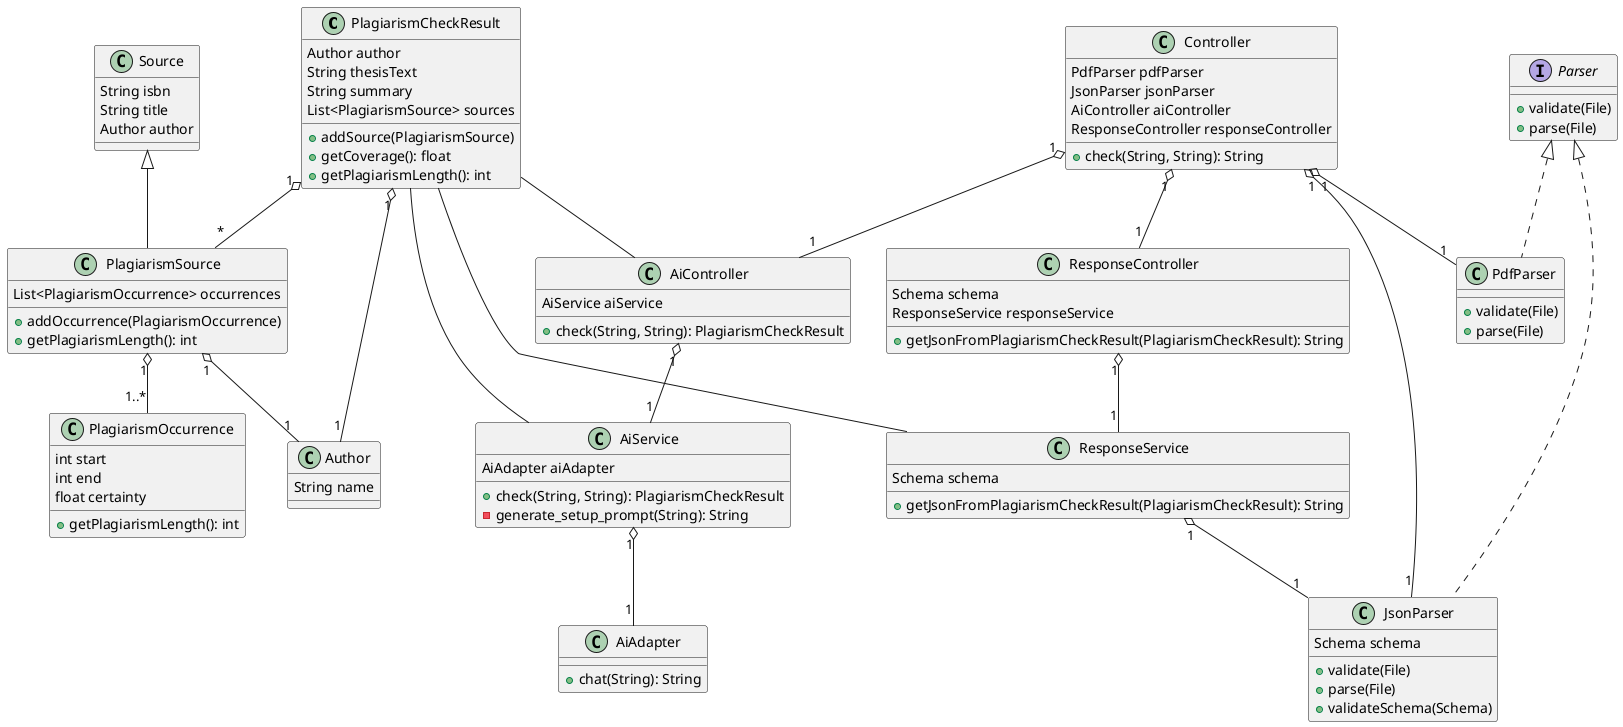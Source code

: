 @startuml Klassendiagramm
class PlagiarismCheckResult {
    Author author
    String thesisText
    String summary
    List<PlagiarismSource> sources
    +addSource(PlagiarismSource)
    +getCoverage(): float
    +getPlagiarismLength(): int
}

class PlagiarismSource extends Source {
    List<PlagiarismOccurrence> occurrences
    +addOccurrence(PlagiarismOccurrence)
    +getPlagiarismLength(): int
}

class PlagiarismOccurrence {
    int start
    int end
    float certainty
    +getPlagiarismLength(): int
}

class Author {
    String name
}

class Source {
    String isbn
    String title
    Author author
}

interface Parser {
    +validate(File)
    +parse(File)
}

class PdfParser implements Parser {
    +validate(File)
    +parse(File)
}

class JsonParser implements Parser {
    Schema schema
    +validate(File)
    +parse(File)
    +validateSchema(Schema)
}

class Controller {
    PdfParser pdfParser
    JsonParser jsonParser
    AiController aiController
    ResponseController responseController
    +check(String, String): String
}

class AiController {
    AiService aiService
    +check(String, String): PlagiarismCheckResult
}

class AiService {
    AiAdapter aiAdapter
    +check(String, String): PlagiarismCheckResult
    -generate_setup_prompt(String): String
}

class AiAdapter {
    +chat(String): String
}

class ResponseController {
    Schema schema
    ResponseService responseService
    +getJsonFromPlagiarismCheckResult(PlagiarismCheckResult): String
}

class ResponseService {
    Schema schema
    +getJsonFromPlagiarismCheckResult(PlagiarismCheckResult): String
}

Controller "1" o-- "1" PdfParser
Controller "1" o-- "1" JsonParser
Controller "1" o-- "1" AiController
AiController "1" o-- "1" AiService
AiService "1" o-- "1" AiAdapter
Controller "1" o-- "1" ResponseController
ResponseController "1" o-- "1" ResponseService
ResponseService "1" o-- "1" JsonParser

PlagiarismCheckResult -- AiController
PlagiarismCheckResult -- AiService
PlagiarismCheckResult -- ResponseService

PlagiarismCheckResult "1" o-- "*" PlagiarismSource
PlagiarismCheckResult "1" o-- "1" Author
PlagiarismSource "1" o-- "1..*" PlagiarismOccurrence
PlagiarismSource "1" o-- "1" Author
@enduml

